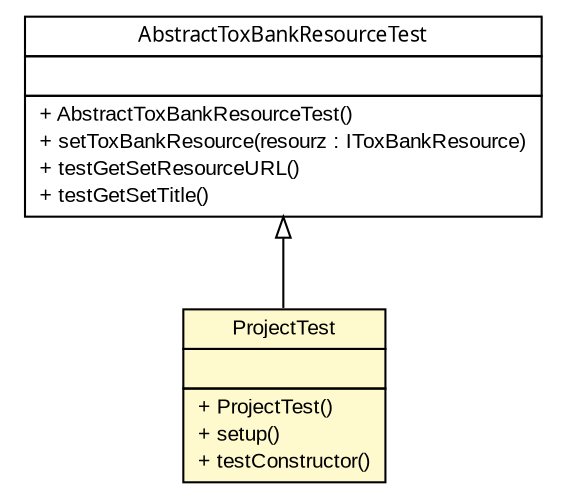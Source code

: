 #!/usr/local/bin/dot
#
# Class diagram 
# Generated by UmlGraph version 4.6 (http://www.spinellis.gr/sw/umlgraph)
#

digraph G {
	edge [fontname="arial",fontsize=10,labelfontname="arial",labelfontsize=10];
	node [fontname="arial",fontsize=10,shape=plaintext];
	// net.toxbank.client.resource.ProjectTest
	c453 [label=<<table border="0" cellborder="1" cellspacing="0" cellpadding="2" port="p" bgcolor="lemonChiffon" href="./ProjectTest.html">
		<tr><td><table border="0" cellspacing="0" cellpadding="1">
			<tr><td> ProjectTest </td></tr>
		</table></td></tr>
		<tr><td><table border="0" cellspacing="0" cellpadding="1">
			<tr><td align="left">  </td></tr>
		</table></td></tr>
		<tr><td><table border="0" cellspacing="0" cellpadding="1">
			<tr><td align="left"> + ProjectTest() </td></tr>
			<tr><td align="left"> + setup() </td></tr>
			<tr><td align="left"> + testConstructor() </td></tr>
		</table></td></tr>
		</table>>, fontname="arial", fontcolor="black", fontsize=10.0];
	// net.toxbank.client.resource.AbstractToxBankResourceTest
	c459 [label=<<table border="0" cellborder="1" cellspacing="0" cellpadding="2" port="p" href="./AbstractToxBankResourceTest.html">
		<tr><td><table border="0" cellspacing="0" cellpadding="1">
			<tr><td><font face="ariali"> AbstractToxBankResourceTest </font></td></tr>
		</table></td></tr>
		<tr><td><table border="0" cellspacing="0" cellpadding="1">
			<tr><td align="left">  </td></tr>
		</table></td></tr>
		<tr><td><table border="0" cellspacing="0" cellpadding="1">
			<tr><td align="left"> + AbstractToxBankResourceTest() </td></tr>
			<tr><td align="left"> + setToxBankResource(resourz : IToxBankResource) </td></tr>
			<tr><td align="left"> + testGetSetResourceURL() </td></tr>
			<tr><td align="left"> + testGetSetTitle() </td></tr>
		</table></td></tr>
		</table>>, fontname="arial", fontcolor="black", fontsize=10.0];
	//net.toxbank.client.resource.ProjectTest extends net.toxbank.client.resource.AbstractToxBankResourceTest
	c459:p -> c453:p [dir=back,arrowtail=empty];
}

